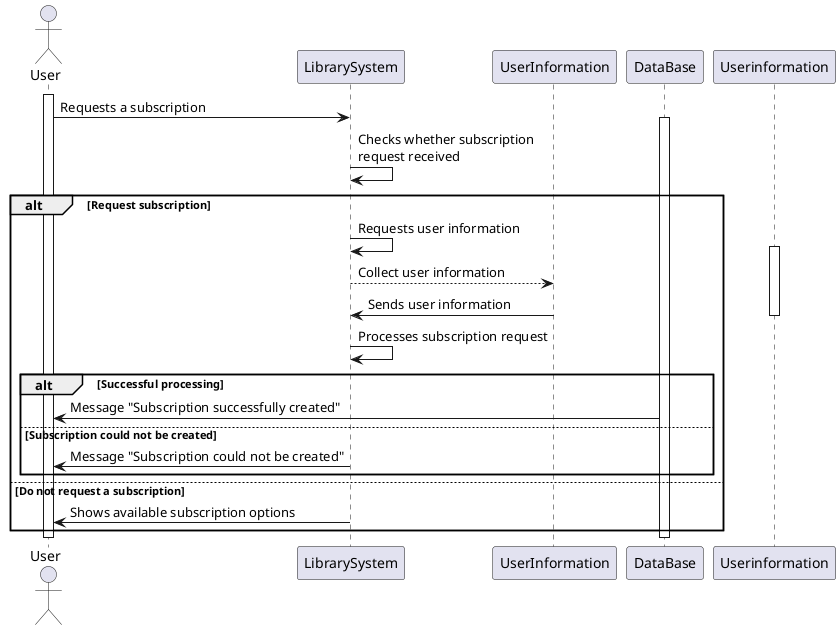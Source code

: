 

@startuml
actor User
participant "LibrarySystem" as LibrarySystem
participant "UserInformation" as UserInformation

activate User
User -> LibrarySystem: Requests a subscription
activate DataBase

LibrarySystem -> LibrarySystem: Checks whether subscription\nrequest received
alt Request subscription
     LibrarySystem -> LibrarySystem: Requests user information
     activate Userinformation
     LibrarySystem --> UserInformation: Collect user information
     UserInformation -> LibrarySystem: Sends user information
     deactivate Userinformation
     LibrarySystem -> LibrarySystem: Processes subscription request

     alt Successful processing
         DataBase -> User: Message "Subscription successfully created"
     else Subscription could not be created
         LibrarySystem -> User: Message "Subscription could not be created"
     end
else Do not request a subscription
     LibrarySystem -> User: Shows available subscription options
end

deactivate DataBase
deactivate User
@enduml


@startuml
actor User
participant "Library System" as LS
User -> LS: Enter new username
User -> LS: Enter new password
User -> LS: Confirm password
LS --> User: User successfully registered / Passwords do not match
@enduml
